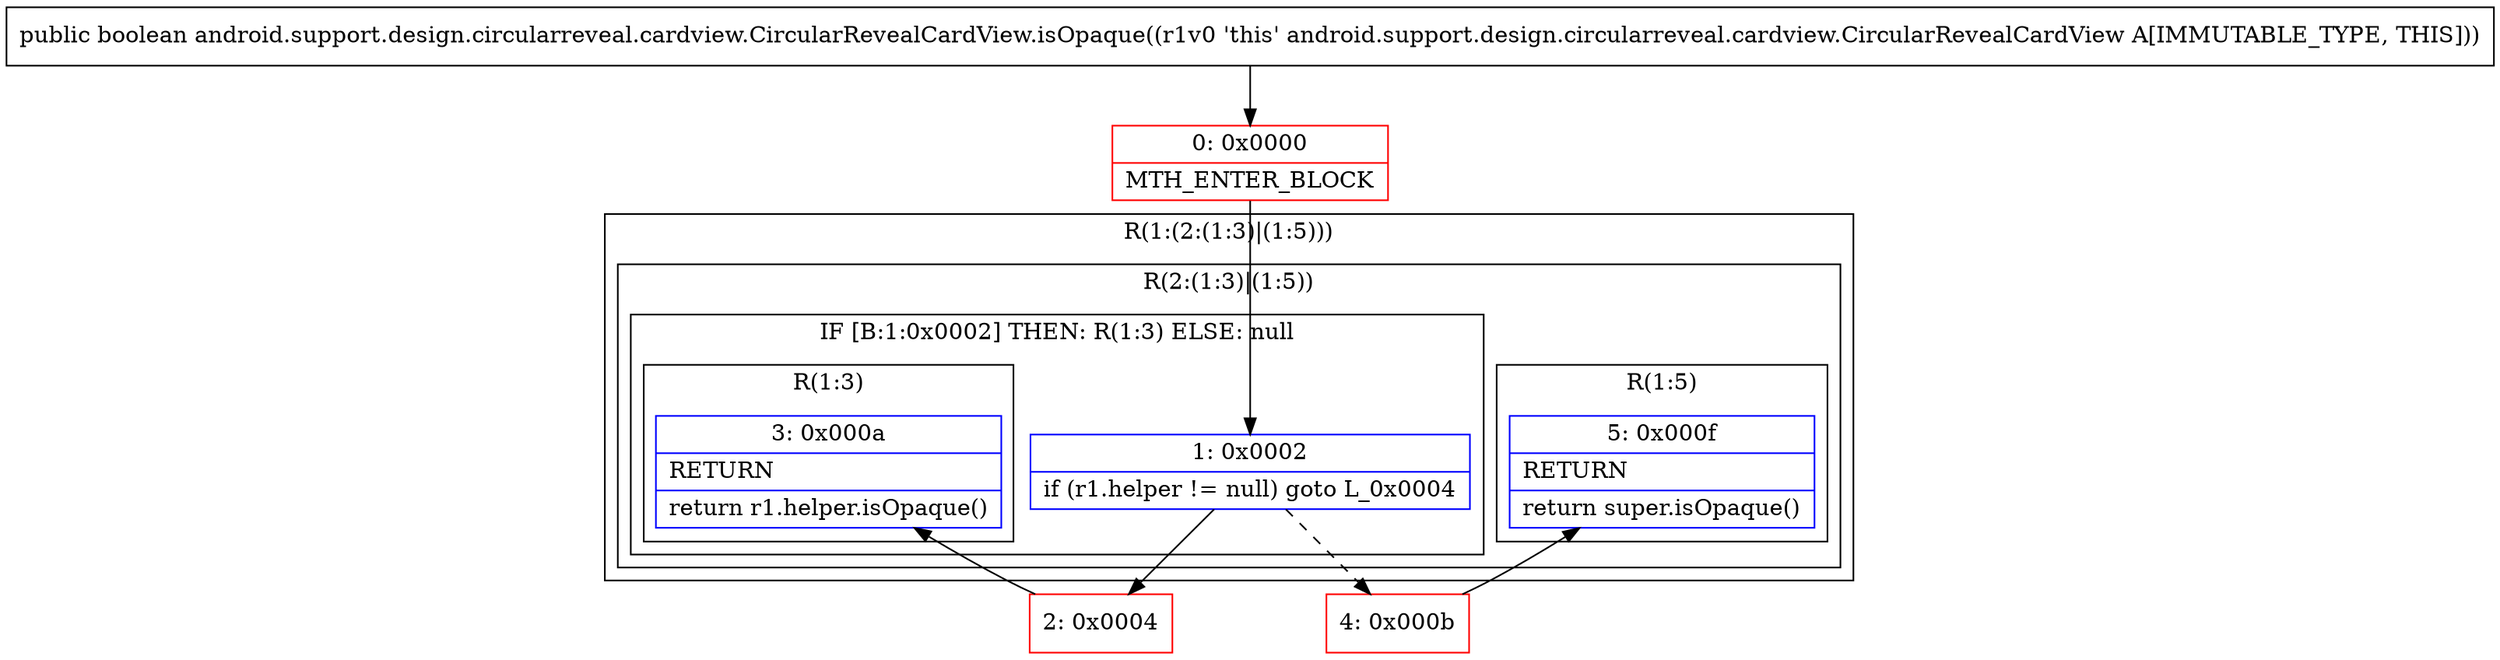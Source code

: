 digraph "CFG forandroid.support.design.circularreveal.cardview.CircularRevealCardView.isOpaque()Z" {
subgraph cluster_Region_179392875 {
label = "R(1:(2:(1:3)|(1:5)))";
node [shape=record,color=blue];
subgraph cluster_Region_595124415 {
label = "R(2:(1:3)|(1:5))";
node [shape=record,color=blue];
subgraph cluster_IfRegion_86896655 {
label = "IF [B:1:0x0002] THEN: R(1:3) ELSE: null";
node [shape=record,color=blue];
Node_1 [shape=record,label="{1\:\ 0x0002|if (r1.helper != null) goto L_0x0004\l}"];
subgraph cluster_Region_58390059 {
label = "R(1:3)";
node [shape=record,color=blue];
Node_3 [shape=record,label="{3\:\ 0x000a|RETURN\l|return r1.helper.isOpaque()\l}"];
}
}
subgraph cluster_Region_62969126 {
label = "R(1:5)";
node [shape=record,color=blue];
Node_5 [shape=record,label="{5\:\ 0x000f|RETURN\l|return super.isOpaque()\l}"];
}
}
}
Node_0 [shape=record,color=red,label="{0\:\ 0x0000|MTH_ENTER_BLOCK\l}"];
Node_2 [shape=record,color=red,label="{2\:\ 0x0004}"];
Node_4 [shape=record,color=red,label="{4\:\ 0x000b}"];
MethodNode[shape=record,label="{public boolean android.support.design.circularreveal.cardview.CircularRevealCardView.isOpaque((r1v0 'this' android.support.design.circularreveal.cardview.CircularRevealCardView A[IMMUTABLE_TYPE, THIS])) }"];
MethodNode -> Node_0;
Node_1 -> Node_2;
Node_1 -> Node_4[style=dashed];
Node_0 -> Node_1;
Node_2 -> Node_3;
Node_4 -> Node_5;
}

